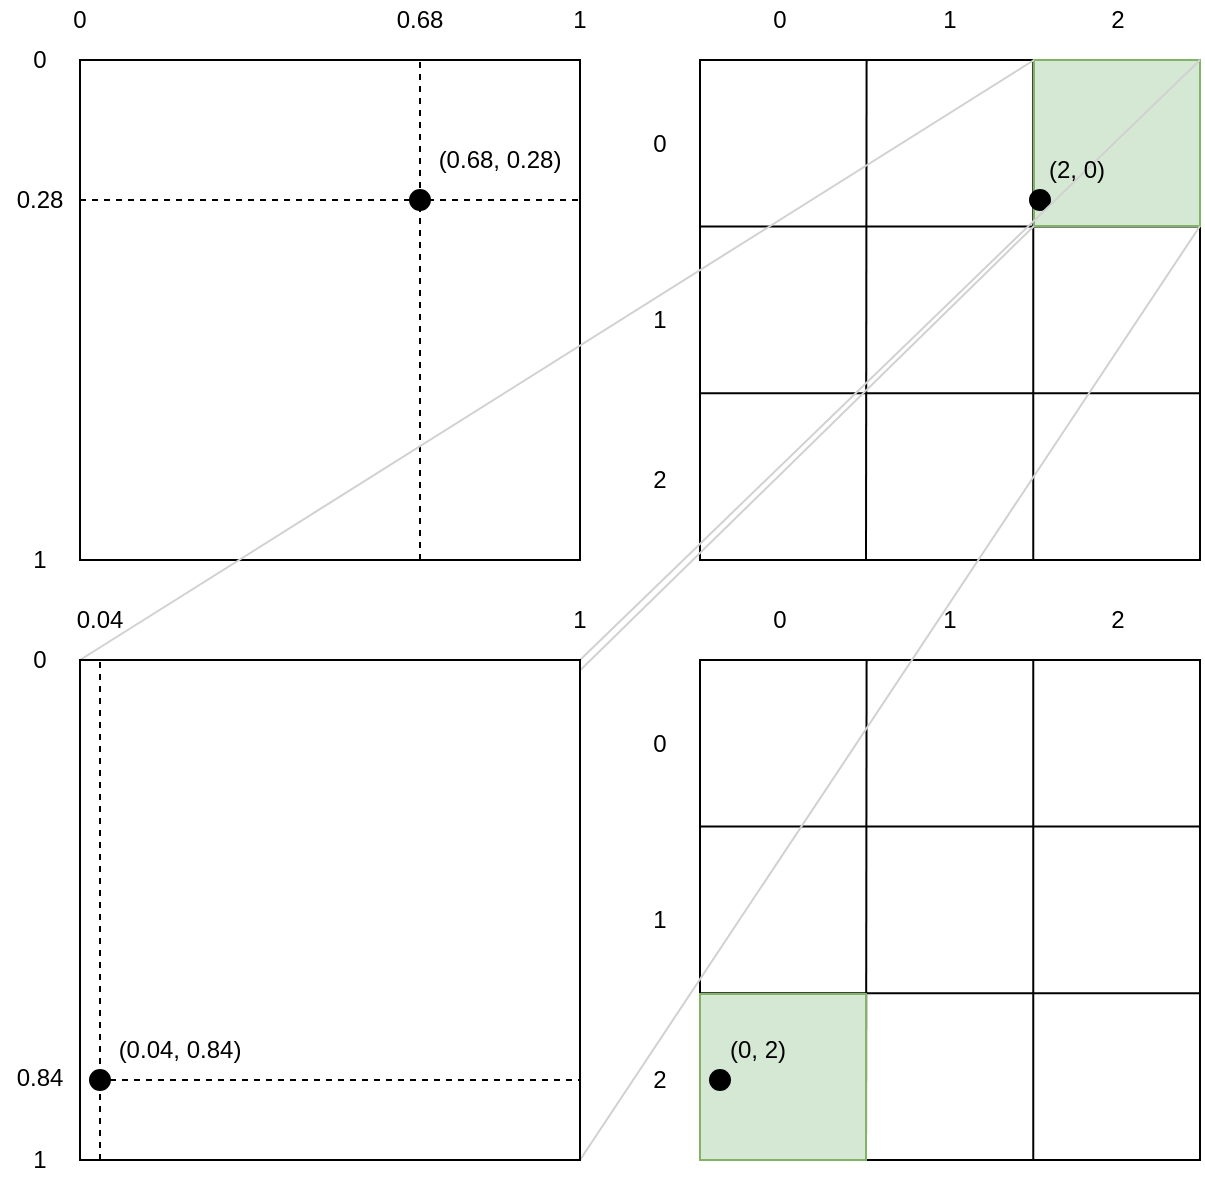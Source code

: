 <mxfile version="13.2.4" type="device"><diagram id="cn3Z1wTvsuz05PnpgzFs" name="Page-1"><mxGraphModel dx="1732" dy="1849" grid="1" gridSize="10" guides="1" tooltips="1" connect="1" arrows="1" fold="1" page="1" pageScale="1" pageWidth="827" pageHeight="1169" math="0" shadow="0"><root><mxCell id="0"/><mxCell id="1" parent="0"/><mxCell id="xX2zi7ZC1fP6csq_xIJI-80" value="" style="whiteSpace=wrap;html=1;aspect=fixed;" vertex="1" parent="1"><mxGeometry x="310" y="300" width="250" height="250" as="geometry"/></mxCell><mxCell id="xX2zi7ZC1fP6csq_xIJI-1" value="" style="whiteSpace=wrap;html=1;aspect=fixed;" vertex="1" parent="1"><mxGeometry width="250" height="250" as="geometry"/></mxCell><mxCell id="xX2zi7ZC1fP6csq_xIJI-2" value="" style="ellipse;whiteSpace=wrap;html=1;aspect=fixed;fillColor=#000000;" vertex="1" parent="1"><mxGeometry x="165" y="65" width="10" height="10" as="geometry"/></mxCell><mxCell id="xX2zi7ZC1fP6csq_xIJI-3" value="0" style="text;html=1;strokeColor=none;fillColor=none;align=center;verticalAlign=middle;whiteSpace=wrap;rounded=0;" vertex="1" parent="1"><mxGeometry x="-20" y="-30" width="40" height="20" as="geometry"/></mxCell><mxCell id="xX2zi7ZC1fP6csq_xIJI-4" value="1" style="text;html=1;strokeColor=none;fillColor=none;align=center;verticalAlign=middle;whiteSpace=wrap;rounded=0;" vertex="1" parent="1"><mxGeometry x="230" y="-30" width="40" height="20" as="geometry"/></mxCell><mxCell id="xX2zi7ZC1fP6csq_xIJI-5" value="0" style="text;html=1;strokeColor=none;fillColor=none;align=center;verticalAlign=middle;whiteSpace=wrap;rounded=0;" vertex="1" parent="1"><mxGeometry x="-40" y="-10" width="40" height="20" as="geometry"/></mxCell><mxCell id="xX2zi7ZC1fP6csq_xIJI-6" value="1" style="text;html=1;strokeColor=none;fillColor=none;align=center;verticalAlign=middle;whiteSpace=wrap;rounded=0;" vertex="1" parent="1"><mxGeometry x="-40" y="240" width="40" height="20" as="geometry"/></mxCell><mxCell id="xX2zi7ZC1fP6csq_xIJI-7" value="" style="endArrow=none;dashed=1;html=1;" edge="1" parent="1"><mxGeometry width="50" height="50" relative="1" as="geometry"><mxPoint x="170" y="250" as="sourcePoint"/><mxPoint x="170" as="targetPoint"/></mxGeometry></mxCell><mxCell id="xX2zi7ZC1fP6csq_xIJI-8" value="" style="endArrow=none;dashed=1;html=1;" edge="1" parent="1"><mxGeometry width="50" height="50" relative="1" as="geometry"><mxPoint y="70" as="sourcePoint"/><mxPoint x="250" y="70" as="targetPoint"/></mxGeometry></mxCell><mxCell id="xX2zi7ZC1fP6csq_xIJI-9" value="0.68" style="text;html=1;strokeColor=none;fillColor=none;align=center;verticalAlign=middle;whiteSpace=wrap;rounded=0;" vertex="1" parent="1"><mxGeometry x="150" y="-30" width="40" height="20" as="geometry"/></mxCell><mxCell id="xX2zi7ZC1fP6csq_xIJI-10" value="0.28" style="text;html=1;strokeColor=none;fillColor=none;align=center;verticalAlign=middle;whiteSpace=wrap;rounded=0;" vertex="1" parent="1"><mxGeometry x="-40" y="60" width="40" height="20" as="geometry"/></mxCell><mxCell id="xX2zi7ZC1fP6csq_xIJI-11" value="" style="whiteSpace=wrap;html=1;aspect=fixed;" vertex="1" parent="1"><mxGeometry x="310" width="250" height="250" as="geometry"/></mxCell><mxCell id="xX2zi7ZC1fP6csq_xIJI-21" value="" style="endArrow=none;html=1;" edge="1" parent="1"><mxGeometry width="50" height="50" relative="1" as="geometry"><mxPoint x="393" y="250" as="sourcePoint"/><mxPoint x="393.3" as="targetPoint"/></mxGeometry></mxCell><mxCell id="xX2zi7ZC1fP6csq_xIJI-22" value="" style="endArrow=none;html=1;" edge="1" parent="1"><mxGeometry width="50" height="50" relative="1" as="geometry"><mxPoint x="476.63" y="250" as="sourcePoint"/><mxPoint x="476.63" as="targetPoint"/></mxGeometry></mxCell><mxCell id="xX2zi7ZC1fP6csq_xIJI-23" value="" style="endArrow=none;html=1;" edge="1" parent="1"><mxGeometry width="50" height="50" relative="1" as="geometry"><mxPoint x="560" y="83.3" as="sourcePoint"/><mxPoint x="310" y="83.3" as="targetPoint"/></mxGeometry></mxCell><mxCell id="xX2zi7ZC1fP6csq_xIJI-24" value="" style="endArrow=none;html=1;" edge="1" parent="1"><mxGeometry width="50" height="50" relative="1" as="geometry"><mxPoint x="560" y="166.6" as="sourcePoint"/><mxPoint x="310" y="166.6" as="targetPoint"/></mxGeometry></mxCell><mxCell id="xX2zi7ZC1fP6csq_xIJI-25" value="" style="whiteSpace=wrap;html=1;aspect=fixed;fillColor=#d5e8d4;strokeColor=#82b366;" vertex="1" parent="1"><mxGeometry x="477" width="83" height="83" as="geometry"/></mxCell><mxCell id="xX2zi7ZC1fP6csq_xIJI-12" value="" style="ellipse;whiteSpace=wrap;html=1;aspect=fixed;fillColor=#000000;" vertex="1" parent="1"><mxGeometry x="475" y="65" width="10" height="10" as="geometry"/></mxCell><mxCell id="xX2zi7ZC1fP6csq_xIJI-27" value="0" style="text;html=1;strokeColor=none;fillColor=none;align=center;verticalAlign=middle;whiteSpace=wrap;rounded=0;" vertex="1" parent="1"><mxGeometry x="330" y="-30" width="40" height="20" as="geometry"/></mxCell><mxCell id="xX2zi7ZC1fP6csq_xIJI-28" value="1" style="text;html=1;strokeColor=none;fillColor=none;align=center;verticalAlign=middle;whiteSpace=wrap;rounded=0;" vertex="1" parent="1"><mxGeometry x="415" y="-30" width="40" height="20" as="geometry"/></mxCell><mxCell id="xX2zi7ZC1fP6csq_xIJI-29" value="2" style="text;html=1;strokeColor=none;fillColor=none;align=center;verticalAlign=middle;whiteSpace=wrap;rounded=0;" vertex="1" parent="1"><mxGeometry x="498.5" y="-30" width="40" height="20" as="geometry"/></mxCell><mxCell id="xX2zi7ZC1fP6csq_xIJI-30" value="0" style="text;html=1;strokeColor=none;fillColor=none;align=center;verticalAlign=middle;whiteSpace=wrap;rounded=0;" vertex="1" parent="1"><mxGeometry x="270" y="31.5" width="40" height="20" as="geometry"/></mxCell><mxCell id="xX2zi7ZC1fP6csq_xIJI-31" value="1" style="text;html=1;strokeColor=none;fillColor=none;align=center;verticalAlign=middle;whiteSpace=wrap;rounded=0;" vertex="1" parent="1"><mxGeometry x="270" y="120" width="40" height="20" as="geometry"/></mxCell><mxCell id="xX2zi7ZC1fP6csq_xIJI-32" value="2" style="text;html=1;strokeColor=none;fillColor=none;align=center;verticalAlign=middle;whiteSpace=wrap;rounded=0;" vertex="1" parent="1"><mxGeometry x="270" y="200" width="40" height="20" as="geometry"/></mxCell><mxCell id="xX2zi7ZC1fP6csq_xIJI-59" value="1" style="text;html=1;strokeColor=none;fillColor=none;align=center;verticalAlign=middle;whiteSpace=wrap;rounded=0;" vertex="1" parent="1"><mxGeometry x="230" y="270" width="40" height="20" as="geometry"/></mxCell><mxCell id="xX2zi7ZC1fP6csq_xIJI-60" value="0" style="text;html=1;strokeColor=none;fillColor=none;align=center;verticalAlign=middle;whiteSpace=wrap;rounded=0;" vertex="1" parent="1"><mxGeometry x="-40" y="290" width="40" height="20" as="geometry"/></mxCell><mxCell id="xX2zi7ZC1fP6csq_xIJI-61" value="1" style="text;html=1;strokeColor=none;fillColor=none;align=center;verticalAlign=middle;whiteSpace=wrap;rounded=0;" vertex="1" parent="1"><mxGeometry x="-40" y="540" width="40" height="20" as="geometry"/></mxCell><mxCell id="xX2zi7ZC1fP6csq_xIJI-65" value="0.04" style="text;html=1;strokeColor=none;fillColor=none;align=center;verticalAlign=middle;whiteSpace=wrap;rounded=0;" vertex="1" parent="1"><mxGeometry x="-10" y="270" width="40" height="20" as="geometry"/></mxCell><mxCell id="xX2zi7ZC1fP6csq_xIJI-67" value="" style="endArrow=none;html=1;" edge="1" parent="1"><mxGeometry width="50" height="50" relative="1" as="geometry"><mxPoint x="393.0" y="550.0" as="sourcePoint"/><mxPoint x="393.3" y="300.0" as="targetPoint"/></mxGeometry></mxCell><mxCell id="xX2zi7ZC1fP6csq_xIJI-68" value="" style="endArrow=none;html=1;" edge="1" parent="1"><mxGeometry width="50" height="50" relative="1" as="geometry"><mxPoint x="476.63" y="550.0" as="sourcePoint"/><mxPoint x="476.63" y="300.0" as="targetPoint"/></mxGeometry></mxCell><mxCell id="xX2zi7ZC1fP6csq_xIJI-69" value="" style="endArrow=none;html=1;" edge="1" parent="1"><mxGeometry width="50" height="50" relative="1" as="geometry"><mxPoint x="560" y="383.3" as="sourcePoint"/><mxPoint x="310" y="383.3" as="targetPoint"/></mxGeometry></mxCell><mxCell id="xX2zi7ZC1fP6csq_xIJI-70" value="" style="endArrow=none;html=1;" edge="1" parent="1"><mxGeometry width="50" height="50" relative="1" as="geometry"><mxPoint x="560" y="466.6" as="sourcePoint"/><mxPoint x="310" y="466.6" as="targetPoint"/></mxGeometry></mxCell><mxCell id="xX2zi7ZC1fP6csq_xIJI-73" value="0" style="text;html=1;strokeColor=none;fillColor=none;align=center;verticalAlign=middle;whiteSpace=wrap;rounded=0;" vertex="1" parent="1"><mxGeometry x="330" y="270" width="40" height="20" as="geometry"/></mxCell><mxCell id="xX2zi7ZC1fP6csq_xIJI-74" value="1" style="text;html=1;strokeColor=none;fillColor=none;align=center;verticalAlign=middle;whiteSpace=wrap;rounded=0;" vertex="1" parent="1"><mxGeometry x="415" y="270" width="40" height="20" as="geometry"/></mxCell><mxCell id="xX2zi7ZC1fP6csq_xIJI-75" value="2" style="text;html=1;strokeColor=none;fillColor=none;align=center;verticalAlign=middle;whiteSpace=wrap;rounded=0;" vertex="1" parent="1"><mxGeometry x="498.5" y="270" width="40" height="20" as="geometry"/></mxCell><mxCell id="xX2zi7ZC1fP6csq_xIJI-76" value="0" style="text;html=1;strokeColor=none;fillColor=none;align=center;verticalAlign=middle;whiteSpace=wrap;rounded=0;" vertex="1" parent="1"><mxGeometry x="270" y="331.5" width="40" height="20" as="geometry"/></mxCell><mxCell id="xX2zi7ZC1fP6csq_xIJI-77" value="1" style="text;html=1;strokeColor=none;fillColor=none;align=center;verticalAlign=middle;whiteSpace=wrap;rounded=0;" vertex="1" parent="1"><mxGeometry x="270" y="420" width="40" height="20" as="geometry"/></mxCell><mxCell id="xX2zi7ZC1fP6csq_xIJI-78" value="2" style="text;html=1;strokeColor=none;fillColor=none;align=center;verticalAlign=middle;whiteSpace=wrap;rounded=0;" vertex="1" parent="1"><mxGeometry x="270" y="500" width="40" height="20" as="geometry"/></mxCell><mxCell id="xX2zi7ZC1fP6csq_xIJI-79" value="" style="endArrow=none;dashed=1;html=1;" edge="1" parent="1" target="xX2zi7ZC1fP6csq_xIJI-57"><mxGeometry width="50" height="50" relative="1" as="geometry"><mxPoint y="510" as="sourcePoint"/><mxPoint x="250.0" y="510" as="targetPoint"/></mxGeometry></mxCell><mxCell id="xX2zi7ZC1fP6csq_xIJI-71" value="" style="whiteSpace=wrap;html=1;aspect=fixed;fillColor=#d5e8d4;strokeColor=#82b366;" vertex="1" parent="1"><mxGeometry x="310" y="467" width="83" height="83" as="geometry"/></mxCell><mxCell id="xX2zi7ZC1fP6csq_xIJI-81" value="" style="ellipse;whiteSpace=wrap;html=1;aspect=fixed;fillColor=#000000;" vertex="1" parent="1"><mxGeometry x="315" y="505" width="10" height="10" as="geometry"/></mxCell><mxCell id="xX2zi7ZC1fP6csq_xIJI-83" value="0.84" style="text;html=1;strokeColor=none;fillColor=none;align=center;verticalAlign=middle;whiteSpace=wrap;rounded=0;" vertex="1" parent="1"><mxGeometry x="-40" y="498.5" width="40" height="20" as="geometry"/></mxCell><mxCell id="xX2zi7ZC1fP6csq_xIJI-84" value="" style="endArrow=none;html=1;entryX=0;entryY=0;entryDx=0;entryDy=0;exitX=0;exitY=0;exitDx=0;exitDy=0;strokeColor=#D1D1D1;" edge="1" parent="1" source="xX2zi7ZC1fP6csq_xIJI-56" target="xX2zi7ZC1fP6csq_xIJI-25"><mxGeometry width="50" height="50" relative="1" as="geometry"><mxPoint x="290" y="360" as="sourcePoint"/><mxPoint x="340" y="310" as="targetPoint"/></mxGeometry></mxCell><mxCell id="xX2zi7ZC1fP6csq_xIJI-85" value="" style="endArrow=none;html=1;exitX=1;exitY=0;exitDx=0;exitDy=0;entryX=1;entryY=0;entryDx=0;entryDy=0;strokeColor=#D1D1D1;" edge="1" parent="1" source="xX2zi7ZC1fP6csq_xIJI-56" target="xX2zi7ZC1fP6csq_xIJI-25"><mxGeometry width="50" height="50" relative="1" as="geometry"><mxPoint x="290" y="360" as="sourcePoint"/><mxPoint x="340" y="310" as="targetPoint"/></mxGeometry></mxCell><mxCell id="xX2zi7ZC1fP6csq_xIJI-86" value="" style="endArrow=none;html=1;entryX=1;entryY=1;entryDx=0;entryDy=0;exitX=1;exitY=1;exitDx=0;exitDy=0;strokeColor=#D1D1D1;" edge="1" parent="1" source="xX2zi7ZC1fP6csq_xIJI-56" target="xX2zi7ZC1fP6csq_xIJI-25"><mxGeometry width="50" height="50" relative="1" as="geometry"><mxPoint x="290" y="360" as="sourcePoint"/><mxPoint x="340" y="310" as="targetPoint"/></mxGeometry></mxCell><mxCell id="xX2zi7ZC1fP6csq_xIJI-87" value="" style="endArrow=none;html=1;exitX=0;exitY=1;exitDx=0;exitDy=0;entryX=0;entryY=1;entryDx=0;entryDy=0;strokeColor=#D1D1D1;" edge="1" parent="1" source="xX2zi7ZC1fP6csq_xIJI-56" target="xX2zi7ZC1fP6csq_xIJI-25"><mxGeometry width="50" height="50" relative="1" as="geometry"><mxPoint x="290" y="360" as="sourcePoint"/><mxPoint x="480" y="80" as="targetPoint"/></mxGeometry></mxCell><mxCell id="xX2zi7ZC1fP6csq_xIJI-56" value="" style="whiteSpace=wrap;html=1;aspect=fixed;" vertex="1" parent="1"><mxGeometry y="300" width="250" height="250" as="geometry"/></mxCell><mxCell id="xX2zi7ZC1fP6csq_xIJI-62" value="" style="endArrow=none;dashed=1;html=1;" edge="1" parent="1"><mxGeometry width="50" height="50" relative="1" as="geometry"><mxPoint x="10" y="550.0" as="sourcePoint"/><mxPoint x="10" y="300.0" as="targetPoint"/></mxGeometry></mxCell><mxCell id="xX2zi7ZC1fP6csq_xIJI-63" value="" style="endArrow=none;dashed=1;html=1;" edge="1" parent="1" source="xX2zi7ZC1fP6csq_xIJI-57"><mxGeometry width="50" height="50" relative="1" as="geometry"><mxPoint y="510" as="sourcePoint"/><mxPoint x="250" y="510" as="targetPoint"/></mxGeometry></mxCell><mxCell id="xX2zi7ZC1fP6csq_xIJI-57" value="" style="ellipse;whiteSpace=wrap;html=1;aspect=fixed;fillColor=#000000;" vertex="1" parent="1"><mxGeometry x="5" y="505" width="10" height="10" as="geometry"/></mxCell><mxCell id="xX2zi7ZC1fP6csq_xIJI-88" value="(0.68, 0.28)" style="text;html=1;strokeColor=none;fillColor=none;align=center;verticalAlign=middle;whiteSpace=wrap;rounded=0;" vertex="1" parent="1"><mxGeometry x="175" y="40" width="70" height="20" as="geometry"/></mxCell><mxCell id="xX2zi7ZC1fP6csq_xIJI-89" value="(2, 0)" style="text;html=1;strokeColor=none;fillColor=none;align=center;verticalAlign=middle;whiteSpace=wrap;rounded=0;" vertex="1" parent="1"><mxGeometry x="477" y="45" width="43" height="20" as="geometry"/></mxCell><mxCell id="xX2zi7ZC1fP6csq_xIJI-90" value="(0.04, 0.84)" style="text;html=1;strokeColor=none;fillColor=none;align=center;verticalAlign=middle;whiteSpace=wrap;rounded=0;" vertex="1" parent="1"><mxGeometry x="15" y="485" width="70" height="20" as="geometry"/></mxCell><mxCell id="xX2zi7ZC1fP6csq_xIJI-91" value="(0, 2)" style="text;html=1;strokeColor=none;fillColor=none;align=center;verticalAlign=middle;whiteSpace=wrap;rounded=0;" vertex="1" parent="1"><mxGeometry x="316.5" y="485" width="43.5" height="20" as="geometry"/></mxCell></root></mxGraphModel></diagram></mxfile>